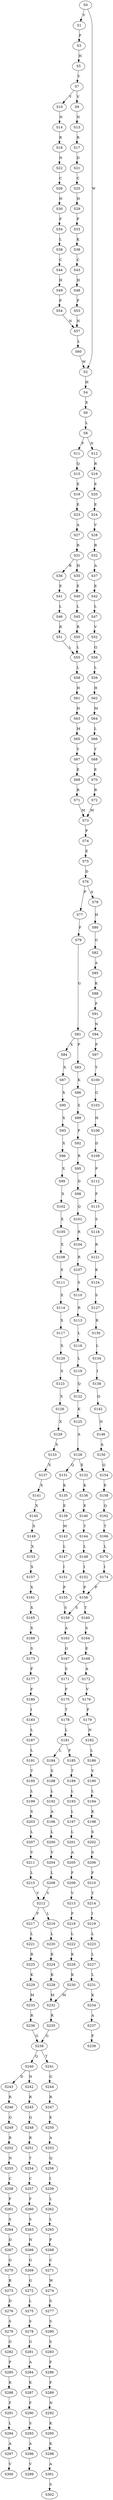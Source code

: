 strict digraph  {
	S0 -> S1 [ label = V ];
	S0 -> S2 [ label = W ];
	S1 -> S3 [ label = P ];
	S2 -> S4 [ label = H ];
	S3 -> S5 [ label = H ];
	S4 -> S6 [ label = E ];
	S5 -> S7 [ label = V ];
	S6 -> S8 [ label = L ];
	S7 -> S9 [ label = V ];
	S7 -> S10 [ label = Y ];
	S8 -> S11 [ label = F ];
	S8 -> S12 [ label = N ];
	S9 -> S13 [ label = N ];
	S10 -> S14 [ label = N ];
	S11 -> S15 [ label = Q ];
	S12 -> S16 [ label = R ];
	S13 -> S17 [ label = R ];
	S14 -> S18 [ label = R ];
	S15 -> S19 [ label = E ];
	S16 -> S20 [ label = E ];
	S17 -> S21 [ label = D ];
	S18 -> S22 [ label = N ];
	S19 -> S23 [ label = E ];
	S20 -> S24 [ label = E ];
	S21 -> S25 [ label = C ];
	S22 -> S26 [ label = C ];
	S23 -> S27 [ label = A ];
	S24 -> S28 [ label = V ];
	S25 -> S29 [ label = H ];
	S26 -> S30 [ label = H ];
	S27 -> S31 [ label = R ];
	S28 -> S32 [ label = R ];
	S29 -> S33 [ label = P ];
	S30 -> S34 [ label = P ];
	S31 -> S35 [ label = H ];
	S31 -> S36 [ label = R ];
	S32 -> S37 [ label = A ];
	S33 -> S38 [ label = K ];
	S34 -> S39 [ label = L ];
	S35 -> S40 [ label = E ];
	S36 -> S41 [ label = E ];
	S37 -> S42 [ label = E ];
	S38 -> S43 [ label = C ];
	S39 -> S44 [ label = C ];
	S40 -> S45 [ label = L ];
	S41 -> S46 [ label = L ];
	S42 -> S47 [ label = L ];
	S43 -> S48 [ label = H ];
	S44 -> S49 [ label = H ];
	S45 -> S50 [ label = R ];
	S46 -> S51 [ label = R ];
	S47 -> S52 [ label = V ];
	S48 -> S53 [ label = P ];
	S49 -> S54 [ label = P ];
	S50 -> S55 [ label = L ];
	S51 -> S55 [ label = L ];
	S52 -> S56 [ label = Q ];
	S53 -> S57 [ label = N ];
	S54 -> S57 [ label = N ];
	S55 -> S58 [ label = L ];
	S56 -> S59 [ label = L ];
	S57 -> S60 [ label = L ];
	S58 -> S61 [ label = H ];
	S59 -> S62 [ label = H ];
	S60 -> S2 [ label = W ];
	S61 -> S63 [ label = H ];
	S62 -> S64 [ label = M ];
	S63 -> S65 [ label = M ];
	S64 -> S66 [ label = L ];
	S65 -> S67 [ label = Y ];
	S66 -> S68 [ label = Y ];
	S67 -> S69 [ label = E ];
	S68 -> S70 [ label = E ];
	S69 -> S71 [ label = R ];
	S70 -> S72 [ label = R ];
	S71 -> S73 [ label = M ];
	S72 -> S73 [ label = M ];
	S73 -> S74 [ label = P ];
	S74 -> S75 [ label = E ];
	S75 -> S76 [ label = D ];
	S76 -> S77 [ label = P ];
	S76 -> S78 [ label = A ];
	S77 -> S79 [ label = F ];
	S78 -> S80 [ label = H ];
	S79 -> S81 [ label = G ];
	S80 -> S82 [ label = G ];
	S81 -> S83 [ label = P ];
	S81 -> S84 [ label = X ];
	S82 -> S85 [ label = A ];
	S83 -> S86 [ label = K ];
	S84 -> S87 [ label = X ];
	S85 -> S88 [ label = K ];
	S86 -> S89 [ label = S ];
	S87 -> S90 [ label = X ];
	S88 -> S91 [ label = P ];
	S89 -> S92 [ label = P ];
	S90 -> S93 [ label = X ];
	S91 -> S94 [ label = N ];
	S92 -> S95 [ label = R ];
	S93 -> S96 [ label = X ];
	S94 -> S97 [ label = P ];
	S95 -> S98 [ label = D ];
	S96 -> S99 [ label = X ];
	S97 -> S100 [ label = Y ];
	S98 -> S101 [ label = Q ];
	S99 -> S102 [ label = X ];
	S100 -> S103 [ label = G ];
	S101 -> S104 [ label = R ];
	S102 -> S105 [ label = X ];
	S103 -> S106 [ label = H ];
	S104 -> S107 [ label = R ];
	S105 -> S108 [ label = X ];
	S106 -> S109 [ label = D ];
	S107 -> S110 [ label = S ];
	S108 -> S111 [ label = X ];
	S109 -> S112 [ label = P ];
	S110 -> S113 [ label = R ];
	S111 -> S114 [ label = X ];
	S112 -> S115 [ label = P ];
	S113 -> S116 [ label = L ];
	S114 -> S117 [ label = X ];
	S115 -> S118 [ label = S ];
	S116 -> S119 [ label = L ];
	S117 -> S120 [ label = X ];
	S118 -> S121 [ label = R ];
	S119 -> S122 [ label = Q ];
	S120 -> S123 [ label = X ];
	S121 -> S124 [ label = K ];
	S122 -> S125 [ label = K ];
	S123 -> S126 [ label = X ];
	S124 -> S127 [ label = S ];
	S125 -> S128 [ label = A ];
	S126 -> S129 [ label = X ];
	S127 -> S130 [ label = R ];
	S128 -> S131 [ label = Q ];
	S128 -> S132 [ label = E ];
	S129 -> S133 [ label = X ];
	S130 -> S134 [ label = L ];
	S131 -> S135 [ label = K ];
	S132 -> S136 [ label = K ];
	S133 -> S137 [ label = X ];
	S134 -> S138 [ label = I ];
	S135 -> S139 [ label = E ];
	S136 -> S140 [ label = E ];
	S137 -> S141 [ label = X ];
	S138 -> S142 [ label = Q ];
	S139 -> S143 [ label = M ];
	S140 -> S144 [ label = T ];
	S141 -> S145 [ label = X ];
	S142 -> S146 [ label = N ];
	S143 -> S147 [ label = L ];
	S144 -> S148 [ label = L ];
	S145 -> S149 [ label = X ];
	S146 -> S150 [ label = A ];
	S147 -> S151 [ label = I ];
	S148 -> S152 [ label = I ];
	S149 -> S153 [ label = X ];
	S150 -> S154 [ label = Q ];
	S151 -> S155 [ label = P ];
	S152 -> S156 [ label = P ];
	S153 -> S157 [ label = X ];
	S154 -> S158 [ label = E ];
	S155 -> S159 [ label = S ];
	S156 -> S160 [ label = T ];
	S156 -> S159 [ label = S ];
	S157 -> S161 [ label = X ];
	S158 -> S162 [ label = Q ];
	S159 -> S163 [ label = A ];
	S160 -> S164 [ label = S ];
	S161 -> S165 [ label = X ];
	S162 -> S166 [ label = T ];
	S163 -> S167 [ label = G ];
	S164 -> S168 [ label = E ];
	S165 -> S169 [ label = X ];
	S166 -> S170 [ label = L ];
	S167 -> S171 [ label = S ];
	S168 -> S172 [ label = A ];
	S169 -> S173 [ label = S ];
	S170 -> S174 [ label = I ];
	S171 -> S175 [ label = F ];
	S172 -> S176 [ label = V ];
	S173 -> S177 [ label = F ];
	S174 -> S156 [ label = P ];
	S175 -> S178 [ label = T ];
	S176 -> S179 [ label = F ];
	S177 -> S180 [ label = F ];
	S178 -> S181 [ label = L ];
	S179 -> S182 [ label = N ];
	S180 -> S183 [ label = I ];
	S181 -> S184 [ label = L ];
	S181 -> S185 [ label = F ];
	S182 -> S186 [ label = L ];
	S183 -> S187 [ label = L ];
	S184 -> S188 [ label = S ];
	S185 -> S189 [ label = T ];
	S186 -> S190 [ label = V ];
	S187 -> S191 [ label = L ];
	S188 -> S192 [ label = L ];
	S189 -> S193 [ label = L ];
	S190 -> S194 [ label = L ];
	S191 -> S195 [ label = T ];
	S192 -> S196 [ label = A ];
	S193 -> S197 [ label = L ];
	S194 -> S198 [ label = K ];
	S195 -> S199 [ label = L ];
	S196 -> S200 [ label = L ];
	S197 -> S201 [ label = L ];
	S198 -> S202 [ label = S ];
	S199 -> S203 [ label = S ];
	S200 -> S204 [ label = V ];
	S201 -> S205 [ label = A ];
	S202 -> S206 [ label = S ];
	S203 -> S207 [ label = L ];
	S204 -> S208 [ label = L ];
	S205 -> S209 [ label = F ];
	S206 -> S210 [ label = F ];
	S207 -> S211 [ label = V ];
	S208 -> S212 [ label = V ];
	S209 -> S213 [ label = V ];
	S210 -> S214 [ label = T ];
	S211 -> S215 [ label = L ];
	S212 -> S216 [ label = L ];
	S212 -> S217 [ label = F ];
	S213 -> S218 [ label = F ];
	S214 -> S219 [ label = I ];
	S215 -> S212 [ label = V ];
	S216 -> S220 [ label = L ];
	S217 -> S221 [ label = L ];
	S218 -> S222 [ label = L ];
	S219 -> S223 [ label = L ];
	S220 -> S224 [ label = K ];
	S221 -> S225 [ label = R ];
	S222 -> S226 [ label = K ];
	S223 -> S227 [ label = L ];
	S224 -> S228 [ label = K ];
	S225 -> S229 [ label = K ];
	S226 -> S230 [ label = K ];
	S227 -> S231 [ label = L ];
	S228 -> S232 [ label = M ];
	S229 -> S233 [ label = M ];
	S230 -> S232 [ label = M ];
	S231 -> S234 [ label = K ];
	S232 -> S235 [ label = R ];
	S233 -> S236 [ label = R ];
	S234 -> S237 [ label = A ];
	S235 -> S238 [ label = G ];
	S236 -> S238 [ label = G ];
	S237 -> S239 [ label = F ];
	S238 -> S240 [ label = Q ];
	S238 -> S241 [ label = T ];
	S240 -> S242 [ label = N ];
	S240 -> S243 [ label = D ];
	S241 -> S244 [ label = G ];
	S242 -> S245 [ label = R ];
	S243 -> S246 [ label = R ];
	S244 -> S247 [ label = R ];
	S245 -> S248 [ label = Q ];
	S246 -> S249 [ label = Q ];
	S247 -> S250 [ label = E ];
	S248 -> S251 [ label = R ];
	S249 -> S252 [ label = R ];
	S250 -> S253 [ label = A ];
	S251 -> S254 [ label = T ];
	S252 -> S255 [ label = N ];
	S253 -> S256 [ label = Q ];
	S254 -> S257 [ label = C ];
	S255 -> S258 [ label = C ];
	S256 -> S259 [ label = I ];
	S257 -> S260 [ label = F ];
	S258 -> S261 [ label = F ];
	S259 -> S262 [ label = L ];
	S260 -> S263 [ label = S ];
	S261 -> S264 [ label = S ];
	S262 -> S265 [ label = L ];
	S263 -> S266 [ label = N ];
	S264 -> S267 [ label = D ];
	S265 -> S268 [ label = P ];
	S266 -> S269 [ label = G ];
	S267 -> S270 [ label = G ];
	S268 -> S271 [ label = C ];
	S269 -> S272 [ label = G ];
	S270 -> S273 [ label = R ];
	S271 -> S274 [ label = W ];
	S272 -> S275 [ label = L ];
	S273 -> S276 [ label = D ];
	S274 -> S277 [ label = S ];
	S275 -> S278 [ label = S ];
	S276 -> S279 [ label = S ];
	S277 -> S280 [ label = S ];
	S278 -> S281 [ label = G ];
	S279 -> S282 [ label = G ];
	S280 -> S283 [ label = S ];
	S281 -> S284 [ label = A ];
	S282 -> S285 [ label = P ];
	S283 -> S286 [ label = F ];
	S284 -> S287 [ label = K ];
	S285 -> S288 [ label = K ];
	S286 -> S289 [ label = F ];
	S287 -> S290 [ label = F ];
	S288 -> S291 [ label = F ];
	S289 -> S292 [ label = N ];
	S290 -> S293 [ label = S ];
	S291 -> S294 [ label = L ];
	S292 -> S295 [ label = K ];
	S293 -> S296 [ label = A ];
	S294 -> S297 [ label = A ];
	S295 -> S298 [ label = K ];
	S296 -> S299 [ label = V ];
	S297 -> S300 [ label = V ];
	S298 -> S301 [ label = A ];
	S301 -> S302 [ label = S ];
}
